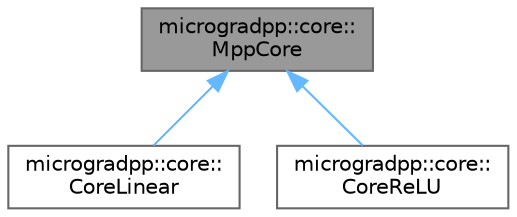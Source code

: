digraph "microgradpp::core::MppCore"
{
 // LATEX_PDF_SIZE
  bgcolor="transparent";
  edge [fontname=Helvetica,fontsize=10,labelfontname=Helvetica,labelfontsize=10];
  node [fontname=Helvetica,fontsize=10,shape=box,height=0.2,width=0.4];
  Node1 [id="Node000001",label="microgradpp::core::\lMppCore",height=0.2,width=0.4,color="gray40", fillcolor="grey60", style="filled", fontcolor="black",tooltip="Abstract base class for core components of neural network layers."];
  Node1 -> Node2 [id="edge1_Node000001_Node000002",dir="back",color="steelblue1",style="solid",tooltip=" "];
  Node2 [id="Node000002",label="microgradpp::core::\lCoreLinear",height=0.2,width=0.4,color="gray40", fillcolor="white", style="filled",URL="$classmicrogradpp_1_1core_1_1_core_linear.html",tooltip="Represents a linear (fully connected) layer with configurable input and output dimensions."];
  Node1 -> Node3 [id="edge2_Node000001_Node000003",dir="back",color="steelblue1",style="solid",tooltip=" "];
  Node3 [id="Node000003",label="microgradpp::core::\lCoreReLU",height=0.2,width=0.4,color="gray40", fillcolor="white", style="filled",URL="$classmicrogradpp_1_1core_1_1_core_re_l_u.html",tooltip="Implements the ReLU activation function as a layer in a neural network."];
}
